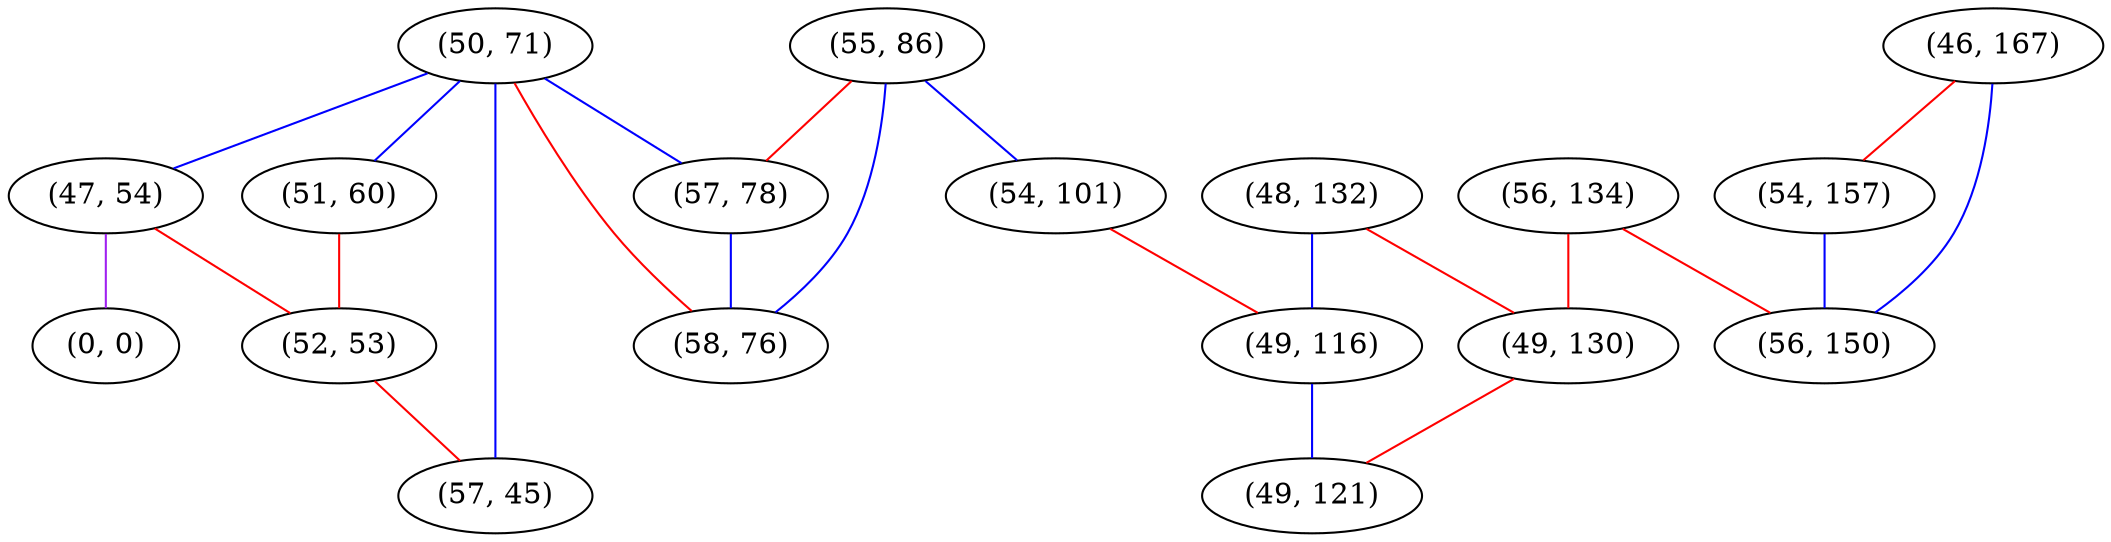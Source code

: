 graph "" {
"(50, 71)";
"(47, 54)";
"(0, 0)";
"(51, 60)";
"(48, 132)";
"(52, 53)";
"(56, 134)";
"(55, 86)";
"(54, 101)";
"(46, 167)";
"(49, 116)";
"(49, 130)";
"(57, 45)";
"(57, 78)";
"(49, 121)";
"(54, 157)";
"(56, 150)";
"(58, 76)";
"(50, 71)" -- "(57, 45)"  [color=blue, key=0, weight=3];
"(50, 71)" -- "(47, 54)"  [color=blue, key=0, weight=3];
"(50, 71)" -- "(51, 60)"  [color=blue, key=0, weight=3];
"(50, 71)" -- "(58, 76)"  [color=red, key=0, weight=1];
"(50, 71)" -- "(57, 78)"  [color=blue, key=0, weight=3];
"(47, 54)" -- "(52, 53)"  [color=red, key=0, weight=1];
"(47, 54)" -- "(0, 0)"  [color=purple, key=0, weight=4];
"(51, 60)" -- "(52, 53)"  [color=red, key=0, weight=1];
"(48, 132)" -- "(49, 130)"  [color=red, key=0, weight=1];
"(48, 132)" -- "(49, 116)"  [color=blue, key=0, weight=3];
"(52, 53)" -- "(57, 45)"  [color=red, key=0, weight=1];
"(56, 134)" -- "(49, 130)"  [color=red, key=0, weight=1];
"(56, 134)" -- "(56, 150)"  [color=red, key=0, weight=1];
"(55, 86)" -- "(57, 78)"  [color=red, key=0, weight=1];
"(55, 86)" -- "(58, 76)"  [color=blue, key=0, weight=3];
"(55, 86)" -- "(54, 101)"  [color=blue, key=0, weight=3];
"(54, 101)" -- "(49, 116)"  [color=red, key=0, weight=1];
"(46, 167)" -- "(56, 150)"  [color=blue, key=0, weight=3];
"(46, 167)" -- "(54, 157)"  [color=red, key=0, weight=1];
"(49, 116)" -- "(49, 121)"  [color=blue, key=0, weight=3];
"(49, 130)" -- "(49, 121)"  [color=red, key=0, weight=1];
"(57, 78)" -- "(58, 76)"  [color=blue, key=0, weight=3];
"(54, 157)" -- "(56, 150)"  [color=blue, key=0, weight=3];
}
